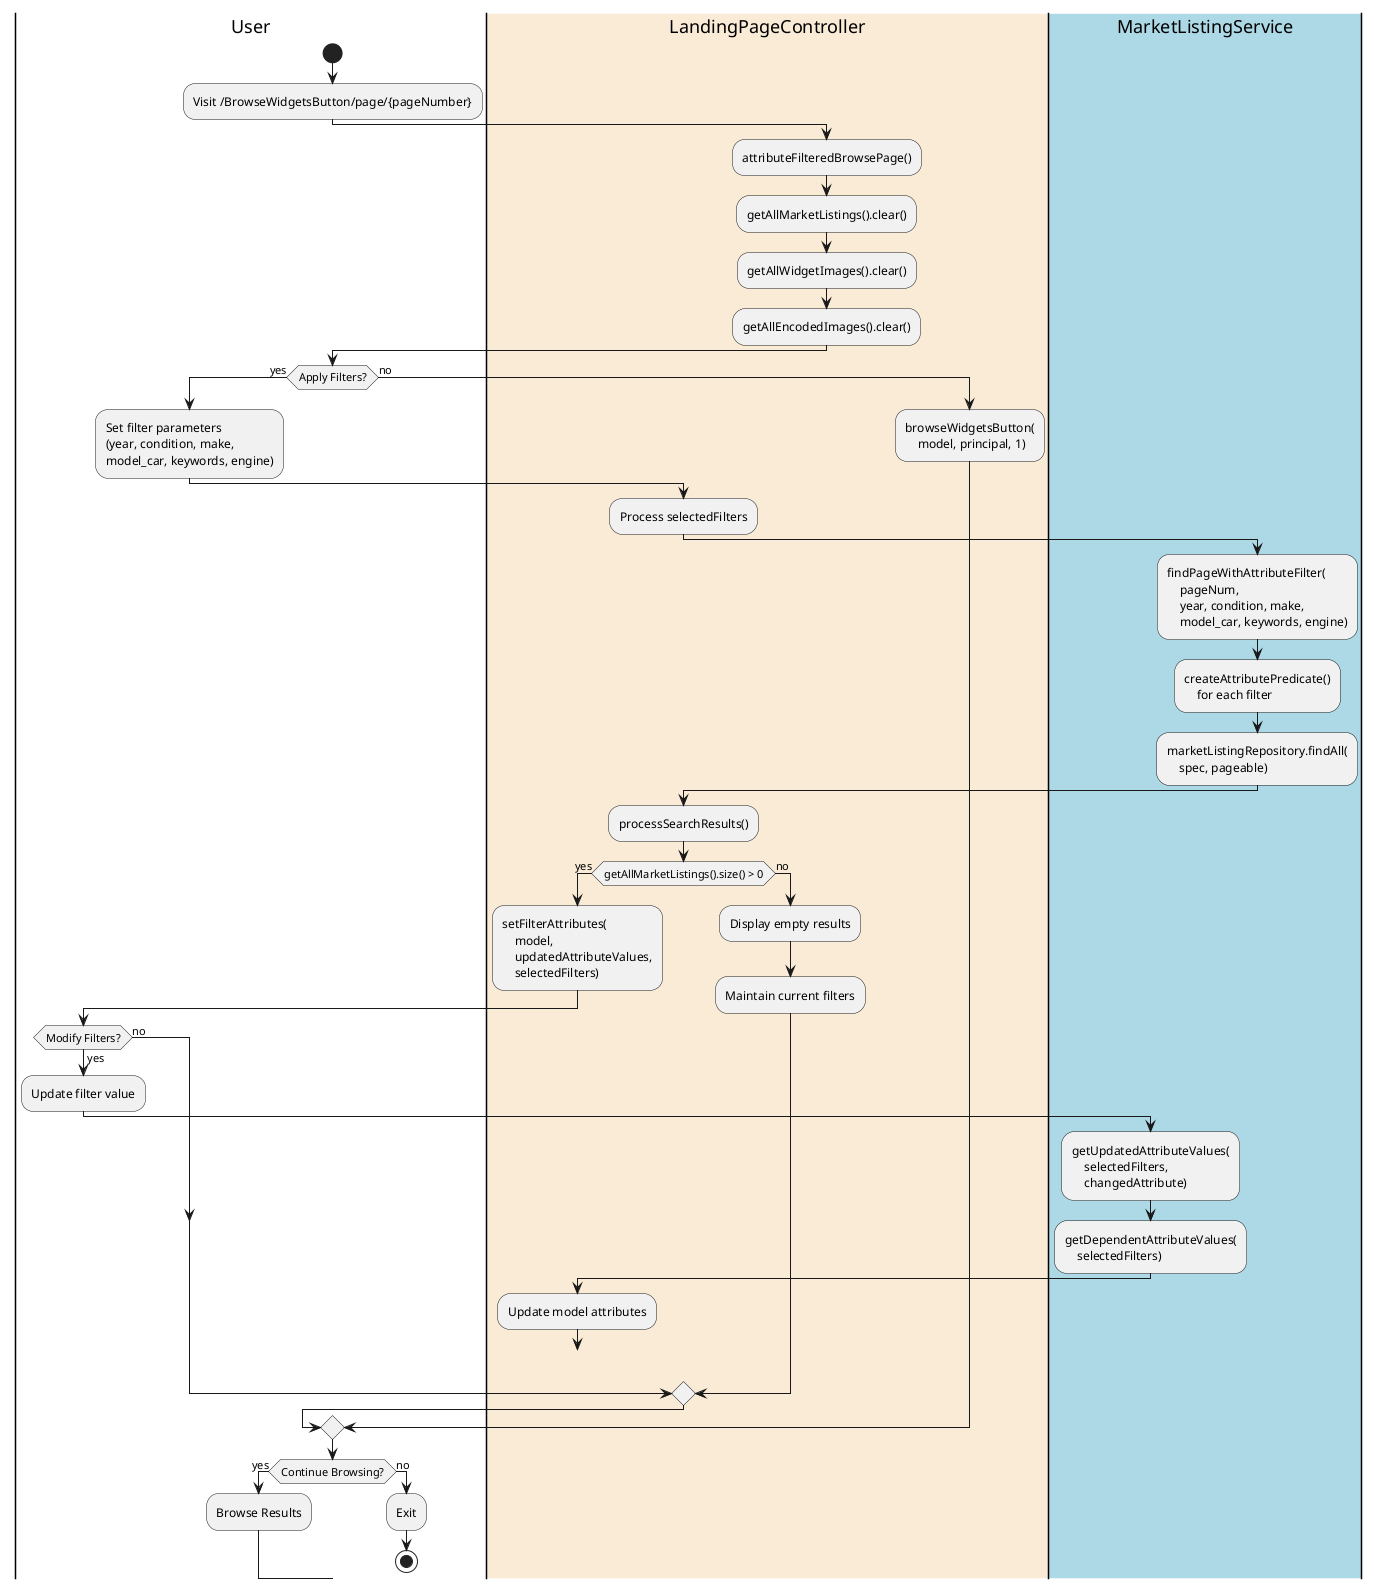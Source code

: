@startuml Filter Activity Diagram

|User|
start
:Visit /BrowseWidgetsButton/page/{pageNumber};

|#AntiqueWhite|LandingPageController|
:attributeFilteredBrowsePage();
:getAllMarketListings().clear();
:getAllWidgetImages().clear();
:getAllEncodedImages().clear();

|User|
if (Apply Filters?) then (yes)
    :Set filter parameters
    (year, condition, make,
    model_car, keywords, engine);
    
    |LandingPageController|
    :Process selectedFilters;
    
    |#LightBlue|MarketListingService|
    :findPageWithAttributeFilter(
        pageNum,
        year, condition, make,
        model_car, keywords, engine);
    :createAttributePredicate()
        for each filter;
    :marketListingRepository.findAll(
        spec, pageable);
    
    |LandingPageController|
    :processSearchResults();
    
    if (getAllMarketListings().size() > 0) then (yes)
        :setFilterAttributes(
            model,
            updatedAttributeValues,
            selectedFilters);
        
        |User|
        if (Modify Filters?) then (yes)
            :Update filter value;
            
            |MarketListingService|
            :getUpdatedAttributeValues(
                selectedFilters,
                changedAttribute);
            :getDependentAttributeValues(
                selectedFilters);
            
            |LandingPageController|
            :Update model attributes;
            goto setFilterAttributes;
        else (no)
        endif
        
    else (no)
        :Display empty results;
        :Maintain current filters;
    endif
    
else (no)
    |LandingPageController|
    :browseWidgetsButton(
        model, principal, 1);
endif

|User|
if (Continue Browsing?) then (yes)
    :Browse Results;
else (no)
    :Exit;
    stop
endif
